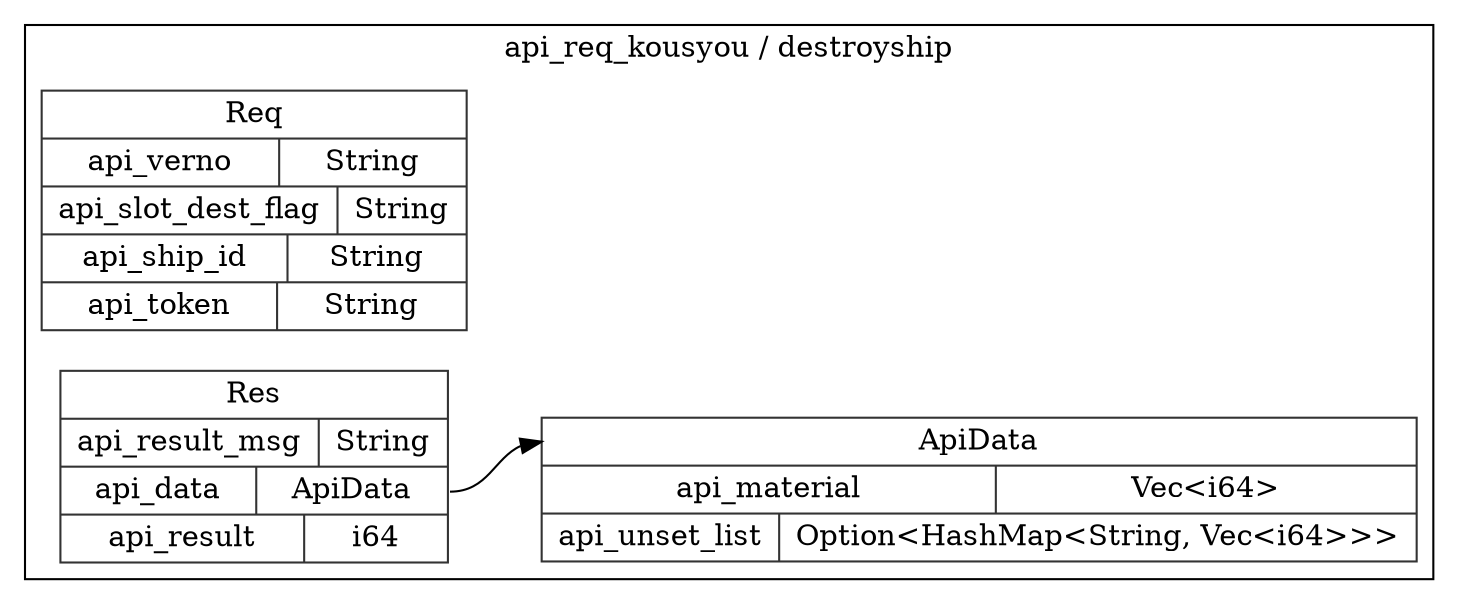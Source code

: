 digraph {
  rankdir=LR;
  subgraph cluster_0 {
    label="api_req_kousyou / destroyship";
    node [style="filled", color=white, style="solid", color=gray20];
    api_req_kousyou__destroyship__Req [label="<Req> Req  | { api_verno | <api_verno> String } | { api_slot_dest_flag | <api_slot_dest_flag> String } | { api_ship_id | <api_ship_id> String } | { api_token | <api_token> String }", shape=record];
    api_req_kousyou__destroyship__Res [label="<Res> Res  | { api_result_msg | <api_result_msg> String } | { api_data | <api_data> ApiData } | { api_result | <api_result> i64 }", shape=record];
    api_req_kousyou__destroyship__ApiData;
    api_req_kousyou__destroyship__Res:api_data:e -> api_req_kousyou__destroyship__ApiData:ApiData:w;
    api_req_kousyou__destroyship__ApiData [label="<ApiData> ApiData  | { api_material | <api_material> Vec\<i64\> } | { api_unset_list | <api_unset_list> Option\<HashMap\<String, Vec\<i64\>\>\> }", shape=record];
  }
}
